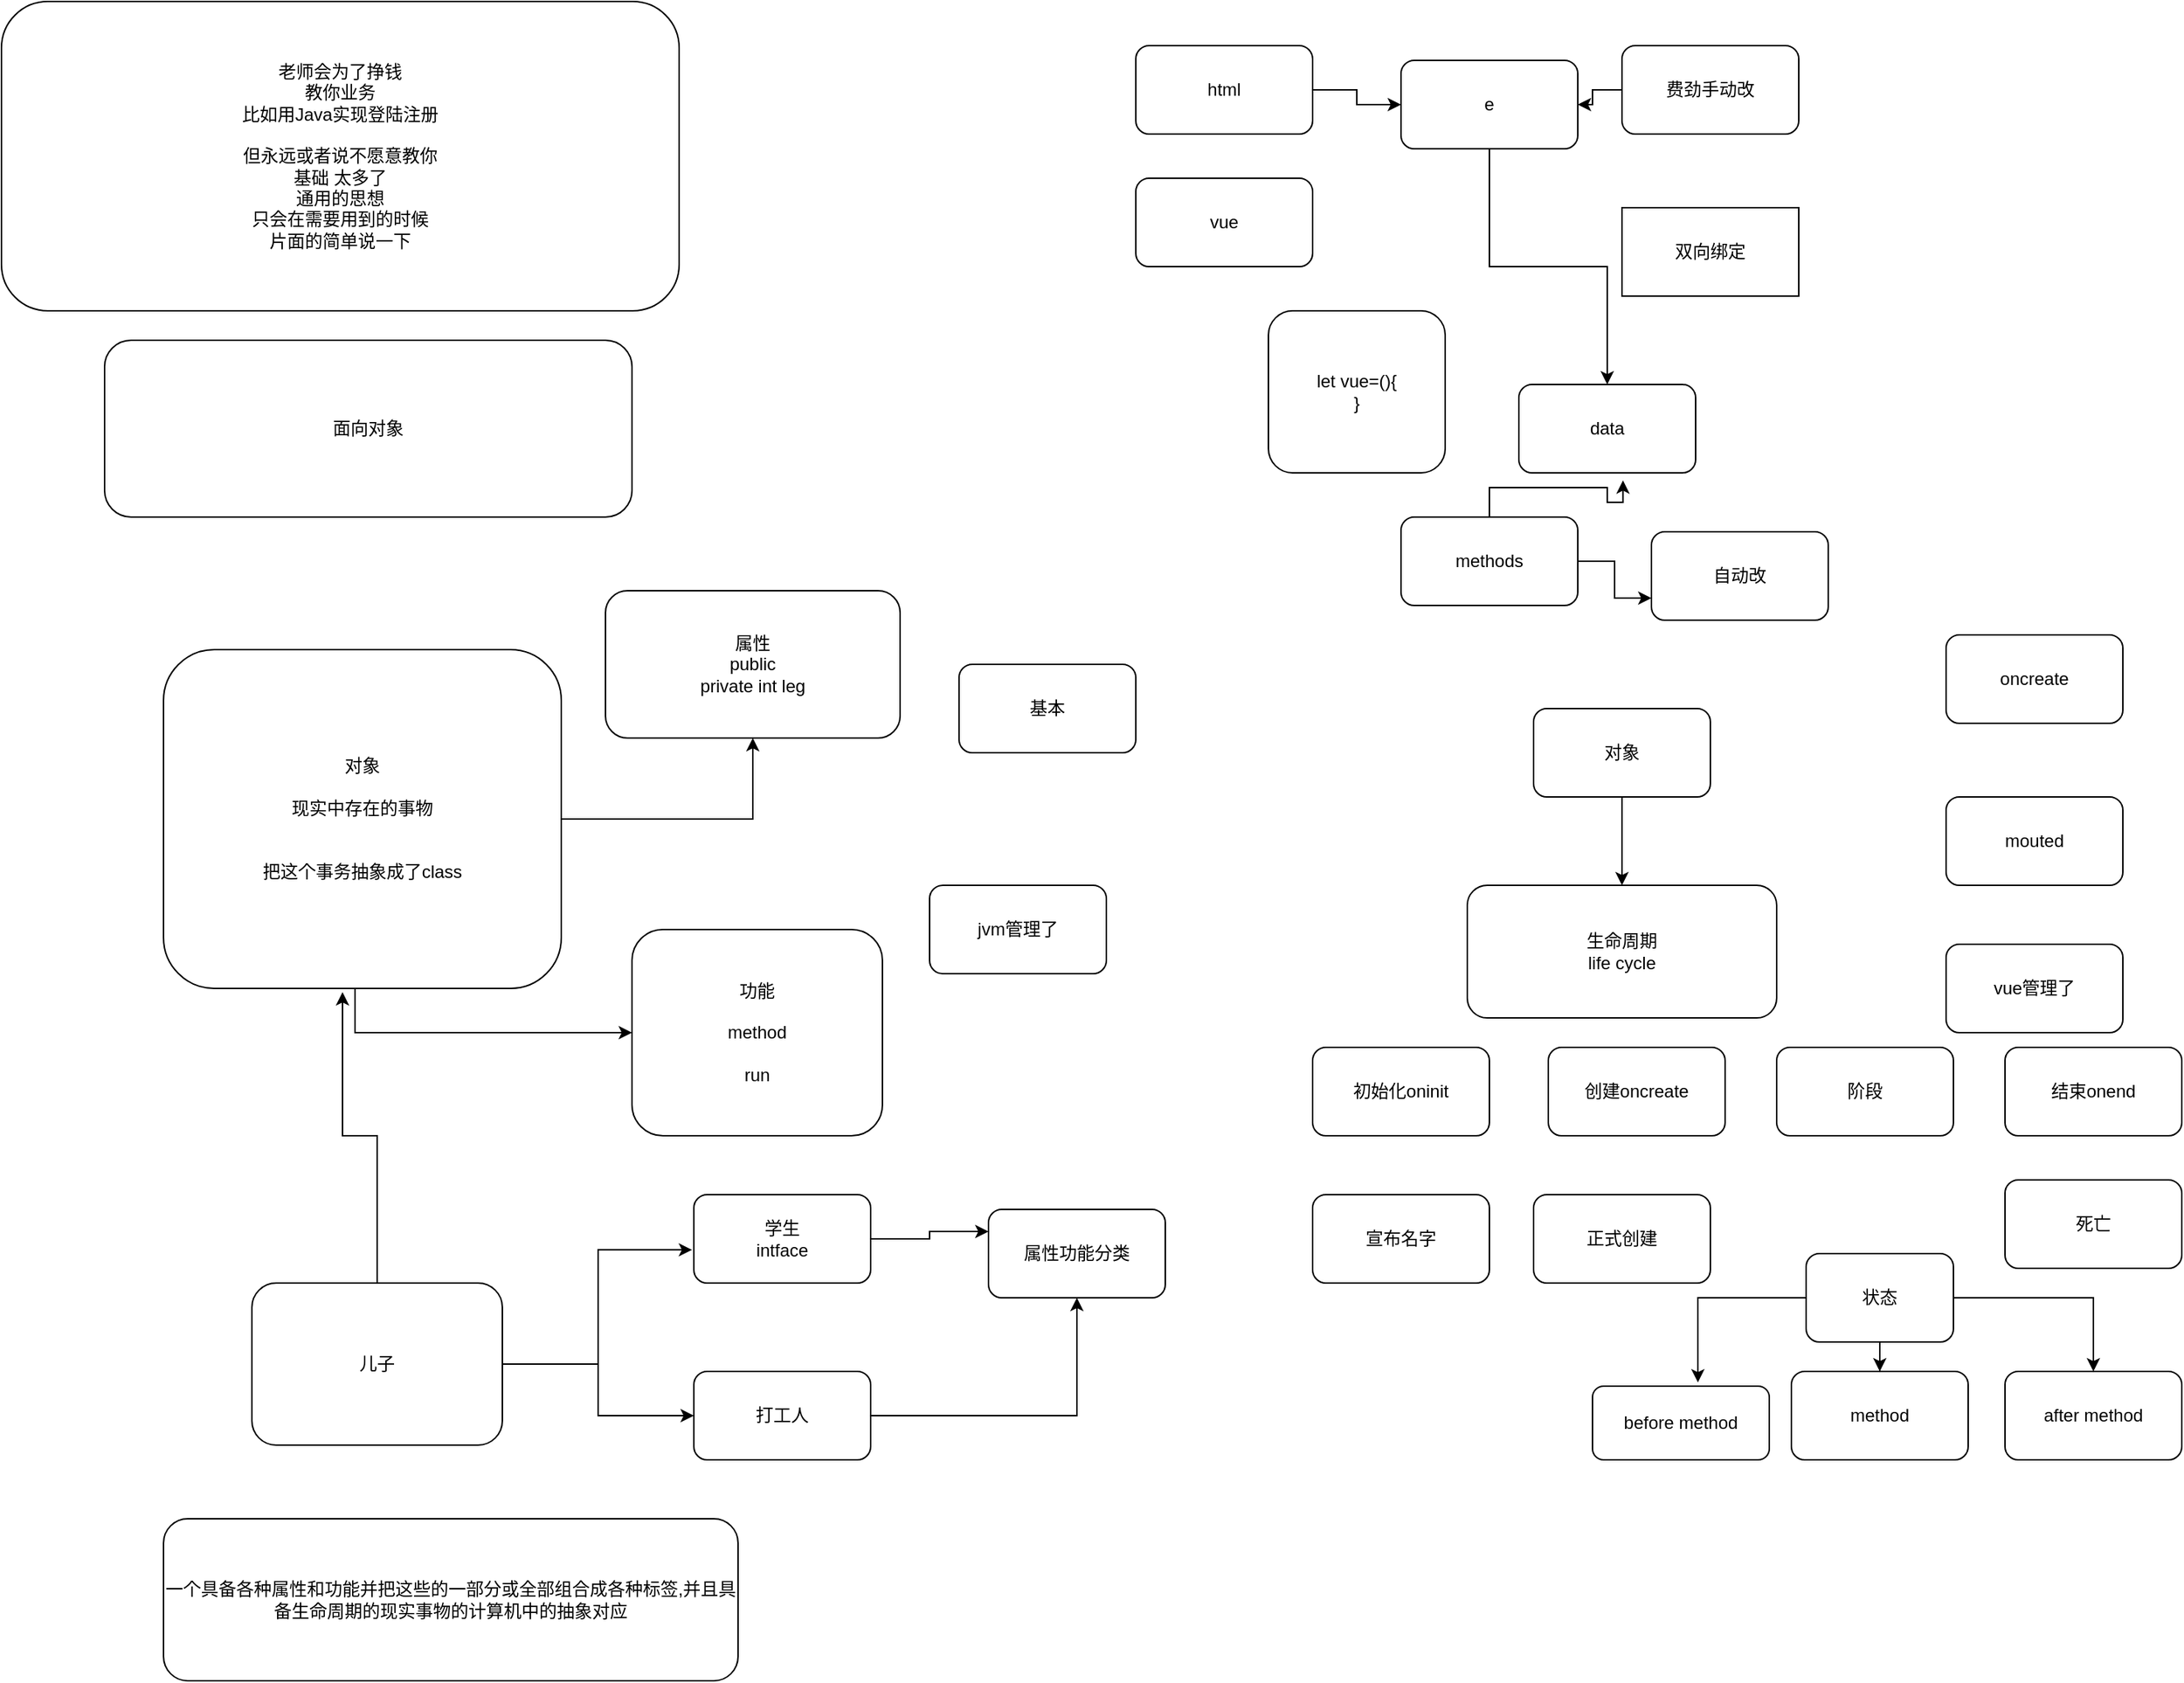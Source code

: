 <mxfile version="20.5.2" type="github">
  <diagram id="NzIb-Y7p94174DJUt4TS" name="第 1 页">
    <mxGraphModel dx="1156" dy="803" grid="1" gridSize="10" guides="1" tooltips="1" connect="1" arrows="1" fold="1" page="1" pageScale="1" pageWidth="827" pageHeight="1169" math="0" shadow="0">
      <root>
        <mxCell id="0" />
        <mxCell id="1" parent="0" />
        <mxCell id="VlN0MJ89UIbP00VgBq9Y-1" value="老师会为了挣钱&lt;br&gt;教你业务&lt;br&gt;比如用Java实现登陆注册&lt;br&gt;&lt;br&gt;但永远或者说不愿意教你&lt;br&gt;基础 太多了&lt;br&gt;通用的思想&lt;br&gt;只会在需要用到的时候&lt;br&gt;片面的简单说一下" style="rounded=1;whiteSpace=wrap;html=1;" vertex="1" parent="1">
          <mxGeometry x="160" width="460" height="210" as="geometry" />
        </mxCell>
        <mxCell id="VlN0MJ89UIbP00VgBq9Y-2" value="面向对象" style="rounded=1;whiteSpace=wrap;html=1;" vertex="1" parent="1">
          <mxGeometry x="230" y="230" width="358" height="120" as="geometry" />
        </mxCell>
        <mxCell id="VlN0MJ89UIbP00VgBq9Y-8" style="edgeStyle=orthogonalEdgeStyle;rounded=0;orthogonalLoop=1;jettySize=auto;html=1;entryX=0.5;entryY=1;entryDx=0;entryDy=0;" edge="1" parent="1" source="VlN0MJ89UIbP00VgBq9Y-6" target="VlN0MJ89UIbP00VgBq9Y-7">
          <mxGeometry relative="1" as="geometry" />
        </mxCell>
        <mxCell id="VlN0MJ89UIbP00VgBq9Y-10" style="edgeStyle=orthogonalEdgeStyle;rounded=0;orthogonalLoop=1;jettySize=auto;html=1;" edge="1" parent="1" source="VlN0MJ89UIbP00VgBq9Y-6" target="VlN0MJ89UIbP00VgBq9Y-9">
          <mxGeometry relative="1" as="geometry">
            <Array as="points">
              <mxPoint x="400" y="700" />
            </Array>
          </mxGeometry>
        </mxCell>
        <mxCell id="VlN0MJ89UIbP00VgBq9Y-6" value="对象&lt;br&gt;&lt;br&gt;现实中存在的事物&lt;br&gt;&lt;br&gt;&lt;br&gt;把这个事务抽象成了class" style="rounded=1;whiteSpace=wrap;html=1;" vertex="1" parent="1">
          <mxGeometry x="270" y="440" width="270" height="230" as="geometry" />
        </mxCell>
        <mxCell id="VlN0MJ89UIbP00VgBq9Y-7" value="属性&lt;br&gt;public&lt;br&gt;private int leg" style="rounded=1;whiteSpace=wrap;html=1;" vertex="1" parent="1">
          <mxGeometry x="570" y="400" width="200" height="100" as="geometry" />
        </mxCell>
        <mxCell id="VlN0MJ89UIbP00VgBq9Y-9" value="功能&lt;br&gt;&lt;br&gt;method&lt;br&gt;&lt;br&gt;run" style="rounded=1;whiteSpace=wrap;html=1;" vertex="1" parent="1">
          <mxGeometry x="588" y="630" width="170" height="140" as="geometry" />
        </mxCell>
        <mxCell id="VlN0MJ89UIbP00VgBq9Y-16" style="edgeStyle=orthogonalEdgeStyle;rounded=0;orthogonalLoop=1;jettySize=auto;html=1;entryX=0.45;entryY=1.011;entryDx=0;entryDy=0;entryPerimeter=0;" edge="1" parent="1" source="VlN0MJ89UIbP00VgBq9Y-11" target="VlN0MJ89UIbP00VgBq9Y-6">
          <mxGeometry relative="1" as="geometry" />
        </mxCell>
        <mxCell id="VlN0MJ89UIbP00VgBq9Y-20" style="edgeStyle=orthogonalEdgeStyle;rounded=0;orthogonalLoop=1;jettySize=auto;html=1;entryX=-0.01;entryY=0.624;entryDx=0;entryDy=0;entryPerimeter=0;" edge="1" parent="1" source="VlN0MJ89UIbP00VgBq9Y-11" target="VlN0MJ89UIbP00VgBq9Y-17">
          <mxGeometry relative="1" as="geometry" />
        </mxCell>
        <mxCell id="VlN0MJ89UIbP00VgBq9Y-24" style="edgeStyle=orthogonalEdgeStyle;rounded=0;orthogonalLoop=1;jettySize=auto;html=1;" edge="1" parent="1" source="VlN0MJ89UIbP00VgBq9Y-11" target="VlN0MJ89UIbP00VgBq9Y-18">
          <mxGeometry relative="1" as="geometry" />
        </mxCell>
        <mxCell id="VlN0MJ89UIbP00VgBq9Y-11" value="儿子" style="rounded=1;whiteSpace=wrap;html=1;" vertex="1" parent="1">
          <mxGeometry x="330" y="870" width="170" height="110" as="geometry" />
        </mxCell>
        <mxCell id="VlN0MJ89UIbP00VgBq9Y-22" style="edgeStyle=orthogonalEdgeStyle;rounded=0;orthogonalLoop=1;jettySize=auto;html=1;entryX=0;entryY=0.25;entryDx=0;entryDy=0;" edge="1" parent="1" source="VlN0MJ89UIbP00VgBq9Y-17" target="VlN0MJ89UIbP00VgBq9Y-21">
          <mxGeometry relative="1" as="geometry" />
        </mxCell>
        <mxCell id="VlN0MJ89UIbP00VgBq9Y-17" value="学生&lt;br&gt;intface" style="rounded=1;whiteSpace=wrap;html=1;" vertex="1" parent="1">
          <mxGeometry x="630" y="810" width="120" height="60" as="geometry" />
        </mxCell>
        <mxCell id="VlN0MJ89UIbP00VgBq9Y-23" style="edgeStyle=orthogonalEdgeStyle;rounded=0;orthogonalLoop=1;jettySize=auto;html=1;" edge="1" parent="1" source="VlN0MJ89UIbP00VgBq9Y-18" target="VlN0MJ89UIbP00VgBq9Y-21">
          <mxGeometry relative="1" as="geometry" />
        </mxCell>
        <mxCell id="VlN0MJ89UIbP00VgBq9Y-18" value="打工人" style="rounded=1;whiteSpace=wrap;html=1;" vertex="1" parent="1">
          <mxGeometry x="630" y="930" width="120" height="60" as="geometry" />
        </mxCell>
        <mxCell id="VlN0MJ89UIbP00VgBq9Y-21" value="属性功能分类" style="whiteSpace=wrap;html=1;rounded=1;" vertex="1" parent="1">
          <mxGeometry x="830" y="820" width="120" height="60" as="geometry" />
        </mxCell>
        <mxCell id="VlN0MJ89UIbP00VgBq9Y-25" value="基本" style="whiteSpace=wrap;html=1;rounded=1;" vertex="1" parent="1">
          <mxGeometry x="810" y="450" width="120" height="60" as="geometry" />
        </mxCell>
        <mxCell id="VlN0MJ89UIbP00VgBq9Y-26" value="vue" style="rounded=1;whiteSpace=wrap;html=1;" vertex="1" parent="1">
          <mxGeometry x="930" y="120" width="120" height="60" as="geometry" />
        </mxCell>
        <mxCell id="VlN0MJ89UIbP00VgBq9Y-39" style="edgeStyle=orthogonalEdgeStyle;rounded=0;orthogonalLoop=1;jettySize=auto;html=1;" edge="1" parent="1" source="VlN0MJ89UIbP00VgBq9Y-27" target="VlN0MJ89UIbP00VgBq9Y-28">
          <mxGeometry relative="1" as="geometry" />
        </mxCell>
        <mxCell id="VlN0MJ89UIbP00VgBq9Y-27" value="html" style="rounded=1;whiteSpace=wrap;html=1;" vertex="1" parent="1">
          <mxGeometry x="930" y="30" width="120" height="60" as="geometry" />
        </mxCell>
        <mxCell id="VlN0MJ89UIbP00VgBq9Y-32" style="edgeStyle=orthogonalEdgeStyle;rounded=0;orthogonalLoop=1;jettySize=auto;html=1;" edge="1" parent="1" source="VlN0MJ89UIbP00VgBq9Y-28" target="VlN0MJ89UIbP00VgBq9Y-30">
          <mxGeometry relative="1" as="geometry" />
        </mxCell>
        <mxCell id="VlN0MJ89UIbP00VgBq9Y-28" value="e" style="whiteSpace=wrap;html=1;rounded=1;" vertex="1" parent="1">
          <mxGeometry x="1110" y="40" width="120" height="60" as="geometry" />
        </mxCell>
        <mxCell id="VlN0MJ89UIbP00VgBq9Y-29" value="let vue=(){&lt;br&gt;}" style="whiteSpace=wrap;html=1;rounded=1;" vertex="1" parent="1">
          <mxGeometry x="1020" y="210" width="120" height="110" as="geometry" />
        </mxCell>
        <mxCell id="VlN0MJ89UIbP00VgBq9Y-30" value="data" style="whiteSpace=wrap;html=1;rounded=1;" vertex="1" parent="1">
          <mxGeometry x="1190" y="260" width="120" height="60" as="geometry" />
        </mxCell>
        <mxCell id="VlN0MJ89UIbP00VgBq9Y-36" style="edgeStyle=orthogonalEdgeStyle;rounded=0;orthogonalLoop=1;jettySize=auto;html=1;entryX=0.589;entryY=1.085;entryDx=0;entryDy=0;entryPerimeter=0;" edge="1" parent="1" source="VlN0MJ89UIbP00VgBq9Y-31" target="VlN0MJ89UIbP00VgBq9Y-30">
          <mxGeometry relative="1" as="geometry" />
        </mxCell>
        <mxCell id="VlN0MJ89UIbP00VgBq9Y-38" style="edgeStyle=orthogonalEdgeStyle;rounded=0;orthogonalLoop=1;jettySize=auto;html=1;entryX=0;entryY=0.75;entryDx=0;entryDy=0;" edge="1" parent="1" source="VlN0MJ89UIbP00VgBq9Y-31" target="VlN0MJ89UIbP00VgBq9Y-37">
          <mxGeometry relative="1" as="geometry" />
        </mxCell>
        <mxCell id="VlN0MJ89UIbP00VgBq9Y-31" value="methods" style="whiteSpace=wrap;html=1;rounded=1;" vertex="1" parent="1">
          <mxGeometry x="1110" y="350" width="120" height="60" as="geometry" />
        </mxCell>
        <mxCell id="VlN0MJ89UIbP00VgBq9Y-33" value="双向绑定" style="whiteSpace=wrap;html=1;" vertex="1" parent="1">
          <mxGeometry x="1260" y="140" width="120" height="60" as="geometry" />
        </mxCell>
        <mxCell id="VlN0MJ89UIbP00VgBq9Y-35" value="" style="edgeStyle=orthogonalEdgeStyle;rounded=0;orthogonalLoop=1;jettySize=auto;html=1;" edge="1" parent="1" source="VlN0MJ89UIbP00VgBq9Y-34" target="VlN0MJ89UIbP00VgBq9Y-28">
          <mxGeometry relative="1" as="geometry" />
        </mxCell>
        <mxCell id="VlN0MJ89UIbP00VgBq9Y-34" value="费劲手动改" style="whiteSpace=wrap;html=1;rounded=1;" vertex="1" parent="1">
          <mxGeometry x="1260" y="30" width="120" height="60" as="geometry" />
        </mxCell>
        <mxCell id="VlN0MJ89UIbP00VgBq9Y-37" value="自动改" style="whiteSpace=wrap;html=1;rounded=1;" vertex="1" parent="1">
          <mxGeometry x="1280" y="360" width="120" height="60" as="geometry" />
        </mxCell>
        <mxCell id="VlN0MJ89UIbP00VgBq9Y-40" value="生命周期&lt;br&gt;life cycle" style="rounded=1;whiteSpace=wrap;html=1;" vertex="1" parent="1">
          <mxGeometry x="1155" y="600" width="210" height="90" as="geometry" />
        </mxCell>
        <mxCell id="VlN0MJ89UIbP00VgBq9Y-42" style="edgeStyle=orthogonalEdgeStyle;rounded=0;orthogonalLoop=1;jettySize=auto;html=1;" edge="1" parent="1" source="VlN0MJ89UIbP00VgBq9Y-41" target="VlN0MJ89UIbP00VgBq9Y-40">
          <mxGeometry relative="1" as="geometry" />
        </mxCell>
        <mxCell id="VlN0MJ89UIbP00VgBq9Y-41" value="对象" style="rounded=1;whiteSpace=wrap;html=1;" vertex="1" parent="1">
          <mxGeometry x="1200" y="480" width="120" height="60" as="geometry" />
        </mxCell>
        <mxCell id="VlN0MJ89UIbP00VgBq9Y-43" value="初始化oninit" style="whiteSpace=wrap;html=1;rounded=1;" vertex="1" parent="1">
          <mxGeometry x="1050" y="710" width="120" height="60" as="geometry" />
        </mxCell>
        <mxCell id="VlN0MJ89UIbP00VgBq9Y-44" value="创建oncreate" style="whiteSpace=wrap;html=1;rounded=1;" vertex="1" parent="1">
          <mxGeometry x="1210" y="710" width="120" height="60" as="geometry" />
        </mxCell>
        <mxCell id="VlN0MJ89UIbP00VgBq9Y-45" value="阶段" style="whiteSpace=wrap;html=1;rounded=1;" vertex="1" parent="1">
          <mxGeometry x="1365" y="710" width="120" height="60" as="geometry" />
        </mxCell>
        <mxCell id="VlN0MJ89UIbP00VgBq9Y-46" value="结束onend" style="whiteSpace=wrap;html=1;rounded=1;" vertex="1" parent="1">
          <mxGeometry x="1520" y="710" width="120" height="60" as="geometry" />
        </mxCell>
        <mxCell id="VlN0MJ89UIbP00VgBq9Y-47" value="宣布名字" style="whiteSpace=wrap;html=1;rounded=1;" vertex="1" parent="1">
          <mxGeometry x="1050" y="810" width="120" height="60" as="geometry" />
        </mxCell>
        <mxCell id="VlN0MJ89UIbP00VgBq9Y-48" value="正式创建" style="whiteSpace=wrap;html=1;rounded=1;" vertex="1" parent="1">
          <mxGeometry x="1200" y="810" width="120" height="60" as="geometry" />
        </mxCell>
        <mxCell id="VlN0MJ89UIbP00VgBq9Y-49" value="死亡" style="whiteSpace=wrap;html=1;rounded=1;" vertex="1" parent="1">
          <mxGeometry x="1520" y="800" width="120" height="60" as="geometry" />
        </mxCell>
        <mxCell id="VlN0MJ89UIbP00VgBq9Y-59" style="edgeStyle=orthogonalEdgeStyle;rounded=0;orthogonalLoop=1;jettySize=auto;html=1;entryX=0.5;entryY=0;entryDx=0;entryDy=0;" edge="1" parent="1" source="VlN0MJ89UIbP00VgBq9Y-50" target="VlN0MJ89UIbP00VgBq9Y-56">
          <mxGeometry relative="1" as="geometry" />
        </mxCell>
        <mxCell id="VlN0MJ89UIbP00VgBq9Y-62" style="edgeStyle=orthogonalEdgeStyle;rounded=0;orthogonalLoop=1;jettySize=auto;html=1;entryX=0.596;entryY=-0.051;entryDx=0;entryDy=0;entryPerimeter=0;" edge="1" parent="1" source="VlN0MJ89UIbP00VgBq9Y-50" target="VlN0MJ89UIbP00VgBq9Y-57">
          <mxGeometry relative="1" as="geometry" />
        </mxCell>
        <mxCell id="VlN0MJ89UIbP00VgBq9Y-63" style="edgeStyle=orthogonalEdgeStyle;rounded=0;orthogonalLoop=1;jettySize=auto;html=1;entryX=0.5;entryY=0;entryDx=0;entryDy=0;" edge="1" parent="1" source="VlN0MJ89UIbP00VgBq9Y-50" target="VlN0MJ89UIbP00VgBq9Y-58">
          <mxGeometry relative="1" as="geometry" />
        </mxCell>
        <mxCell id="VlN0MJ89UIbP00VgBq9Y-50" value="状态" style="whiteSpace=wrap;html=1;rounded=1;" vertex="1" parent="1">
          <mxGeometry x="1385" y="850" width="100" height="60" as="geometry" />
        </mxCell>
        <mxCell id="VlN0MJ89UIbP00VgBq9Y-51" value="oncreate" style="rounded=1;whiteSpace=wrap;html=1;" vertex="1" parent="1">
          <mxGeometry x="1480" y="430" width="120" height="60" as="geometry" />
        </mxCell>
        <mxCell id="VlN0MJ89UIbP00VgBq9Y-52" value="mouted" style="whiteSpace=wrap;html=1;rounded=1;" vertex="1" parent="1">
          <mxGeometry x="1480" y="540" width="120" height="60" as="geometry" />
        </mxCell>
        <mxCell id="VlN0MJ89UIbP00VgBq9Y-53" value="jvm管理了" style="rounded=1;whiteSpace=wrap;html=1;" vertex="1" parent="1">
          <mxGeometry x="790" y="600" width="120" height="60" as="geometry" />
        </mxCell>
        <mxCell id="VlN0MJ89UIbP00VgBq9Y-54" value="vue管理了" style="rounded=1;whiteSpace=wrap;html=1;" vertex="1" parent="1">
          <mxGeometry x="1480" y="640" width="120" height="60" as="geometry" />
        </mxCell>
        <mxCell id="VlN0MJ89UIbP00VgBq9Y-56" value="method" style="whiteSpace=wrap;html=1;rounded=1;" vertex="1" parent="1">
          <mxGeometry x="1375" y="930" width="120" height="60" as="geometry" />
        </mxCell>
        <mxCell id="VlN0MJ89UIbP00VgBq9Y-57" value="before method" style="rounded=1;whiteSpace=wrap;html=1;" vertex="1" parent="1">
          <mxGeometry x="1240" y="940" width="120" height="50" as="geometry" />
        </mxCell>
        <mxCell id="VlN0MJ89UIbP00VgBq9Y-58" value="after method" style="rounded=1;whiteSpace=wrap;html=1;" vertex="1" parent="1">
          <mxGeometry x="1520" y="930" width="120" height="60" as="geometry" />
        </mxCell>
        <mxCell id="VlN0MJ89UIbP00VgBq9Y-64" value="一个具备各种属性和功能并把这些的一部分或全部组合成各种标签,并且具备生命周期的现实事物的计算机中的抽象对应" style="rounded=1;whiteSpace=wrap;html=1;" vertex="1" parent="1">
          <mxGeometry x="270" y="1030" width="390" height="110" as="geometry" />
        </mxCell>
      </root>
    </mxGraphModel>
  </diagram>
</mxfile>

